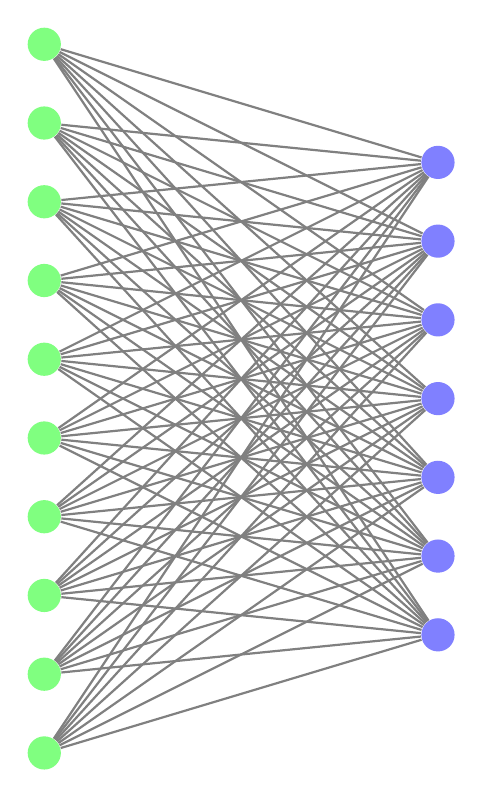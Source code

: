 % Figure after Kjell Magne Fauske
% http://www.texample.net/tikz/examples/neural-network/
\begin{tikzpicture}[draw=black!50, node distance=3.5cm]
   \def\layersep{5cm}
    \tikzstyle{every pin edge}=[<-,shorten <=1pt,thick]
    \tikzstyle{neuron}=[circle,fill=black!25,minimum size=12pt,inner sep=0pt]
    \tikzstyle{entree}=[];
    \tikzstyle{input neuron}=[neuron, fill=green!50];
    \tikzstyle{output neuron}=[neuron, fill=red!50];
    \tikzstyle{hidden neuron}=[neuron, fill=blue!50];
    \tikzstyle{annot} = [text width=4em, text centered]

    % Premiere couche
    \foreach \name / \y in {1,...,10}
    % This is the same as writing \foreach \name / \y in {1/1,2/2,3/3,4/4}
        \node[input neuron] (I-\name) at (0,-\y) {};

    %Seconde couche
    \foreach \name / \y in {1,...,7}
        \path[yshift=-1.5cm]
            node[hidden neuron] (H-\name) at (\layersep,-\y cm) {};


    % Connect every node in the input layer with every node in the
    % hidden layer.
    \foreach \source in {1,...,10}
        \foreach \dest in {1,...,7}
            \path[thick] (I-\source) edge (H-\dest);


\end{tikzpicture}  